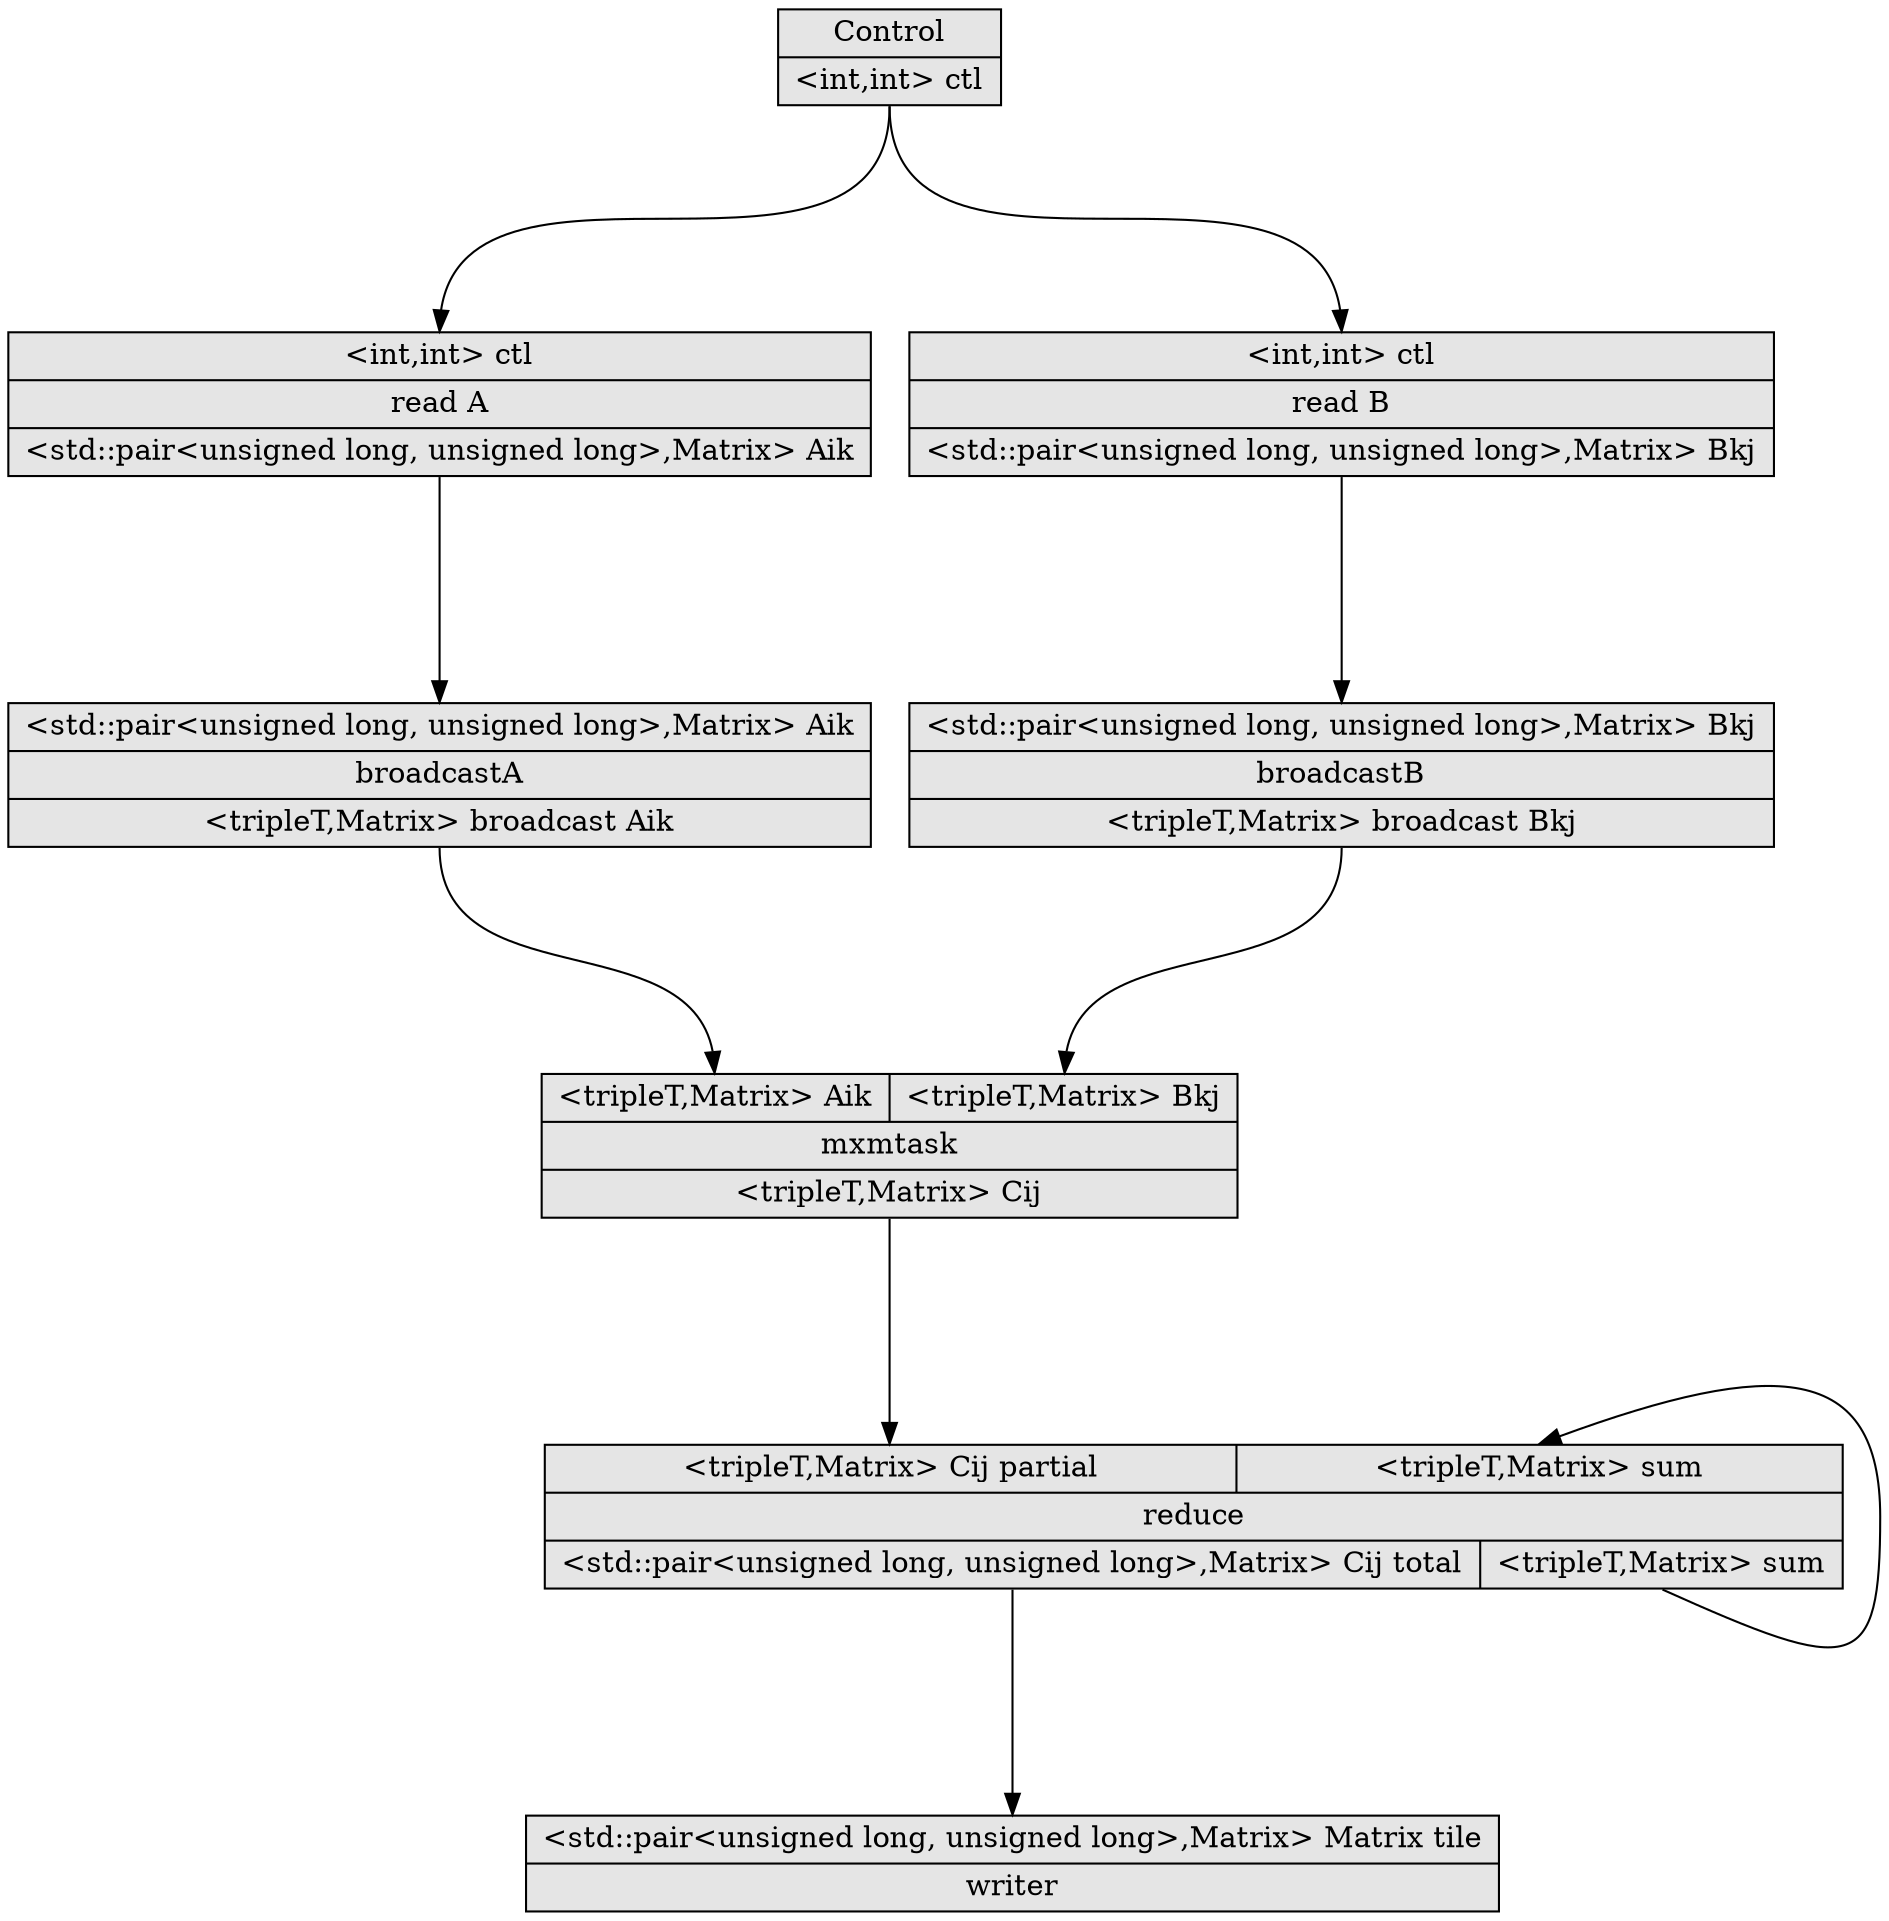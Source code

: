 digraph G {
        ranksep=1.5;
        n0x7ffebd3223d0 [shape=record,style=filled,fillcolor=gray90,label="{Control  | { <out0> \<int,int\> ctl} } "];
n0x7ffebd3223d0:out0:s -> n0x7ffebd3221a0:in0:n;
n0x7ffebd3223d0:out0:s -> n0x7ffebd321f70:in0:n;
        n0x7ffebd3221a0 [shape=record,style=filled,fillcolor=gray90,label="{{ <in0> \<int,int\> ctl} |read A  | { <out0> \<std::pair\<unsigned long, unsigned long\>,Matrix\> Aik} } "];
n0x7ffebd3221a0:out0:s -> n0x7ffebd321458:in0:n;
        n0x7ffebd321458 [shape=record,style=filled,fillcolor=gray90,label="{{ <in0> \<std::pair\<unsigned long, unsigned long\>,Matrix\> Aik} |broadcastA  | { <out0> \<tripleT,Matrix\> broadcast Aik} } "];
n0x7ffebd321458:out0:s -> n0x7ffebd3218d8:in0:n;
        n0x7ffebd3218d8 [shape=record,style=filled,fillcolor=gray90,label="{{ <in0> \<tripleT,Matrix\> Aik | <in1> \<tripleT,Matrix\> Bkj} |mxmtask  | { <out0> \<tripleT,Matrix\> Cij} } "];
n0x7ffebd3218d8:out0:s -> n0x7ffebd321bd0:in0:n;
        n0x7ffebd321bd0 [shape=record,style=filled,fillcolor=gray90,label="{{ <in0> \<tripleT,Matrix\> Cij partial | <in1> \<tripleT,Matrix\> sum} |reduce  | { <out0> \<std::pair\<unsigned long, unsigned long\>,Matrix\> Cij total | <out1> \<tripleT,Matrix\> sum} } "];
n0x7ffebd321bd0:out0:s -> n0x7ffebd321260:in0:n;
n0x7ffebd321bd0:out1:s -> n0x7ffebd321bd0:in1:n;
        n0x7ffebd321260 [shape=record,style=filled,fillcolor=gray90,label="{{ <in0> \<std::pair\<unsigned long, unsigned long\>,Matrix\> Matrix tile} |writer  } "];
        n0x7ffebd321f70 [shape=record,style=filled,fillcolor=gray90,label="{{ <in0> \<int,int\> ctl} |read B  | { <out0> \<std::pair\<unsigned long, unsigned long\>,Matrix\> Bkj} } "];
n0x7ffebd321f70:out0:s -> n0x7ffebd321698:in0:n;
        n0x7ffebd321698 [shape=record,style=filled,fillcolor=gray90,label="{{ <in0> \<std::pair\<unsigned long, unsigned long\>,Matrix\> Bkj} |broadcastB  | { <out0> \<tripleT,Matrix\> broadcast Bkj} } "];
n0x7ffebd321698:out0:s -> n0x7ffebd3218d8:in1:n;
}
